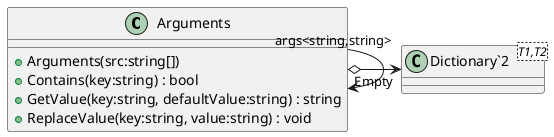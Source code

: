 @startuml
class Arguments {
    + Arguments(src:string[])
    + Contains(key:string) : bool
    + GetValue(key:string, defaultValue:string) : string
    + ReplaceValue(key:string, value:string) : void
}
class "Dictionary`2"<T1,T2> {
}
Arguments o-> "args<string,string>" "Dictionary`2"
Arguments --> "Empty" Arguments
@enduml
